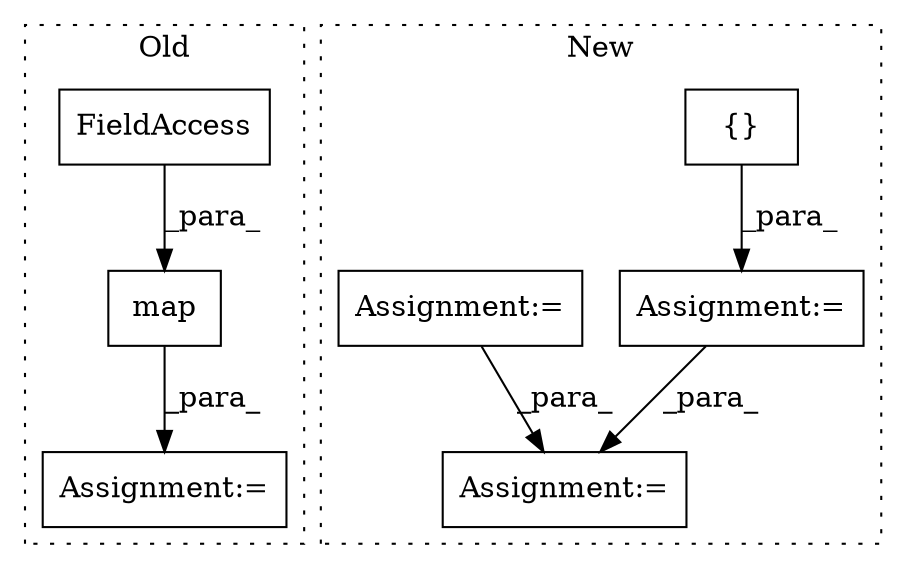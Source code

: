 digraph G {
subgraph cluster0 {
1 [label="map" a="32" s="9614,9677" l="4,1" shape="box"];
4 [label="Assignment:=" a="7" s="9684,9773" l="67,2" shape="box"];
5 [label="FieldAccess" a="22" s="9618" l="36" shape="box"];
label = "Old";
style="dotted";
}
subgraph cluster1 {
2 [label="{}" a="4" s="9446,9470" l="1,1" shape="box"];
3 [label="Assignment:=" a="7" s="9418" l="1" shape="box"];
6 [label="Assignment:=" a="7" s="9954" l="1" shape="box"];
7 [label="Assignment:=" a="7" s="9644" l="1" shape="box"];
label = "New";
style="dotted";
}
1 -> 4 [label="_para_"];
2 -> 3 [label="_para_"];
3 -> 6 [label="_para_"];
5 -> 1 [label="_para_"];
7 -> 6 [label="_para_"];
}